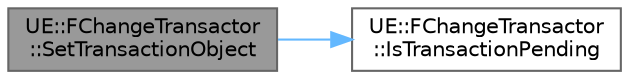 digraph "UE::FChangeTransactor::SetTransactionObject"
{
 // INTERACTIVE_SVG=YES
 // LATEX_PDF_SIZE
  bgcolor="transparent";
  edge [fontname=Helvetica,fontsize=10,labelfontname=Helvetica,labelfontsize=10];
  node [fontname=Helvetica,fontsize=10,shape=box,height=0.2,width=0.4];
  rankdir="LR";
  Node1 [id="Node000001",label="UE::FChangeTransactor\l::SetTransactionObject",height=0.2,width=0.4,color="gray40", fillcolor="grey60", style="filled", fontcolor="black",tooltip="Set the UObject instance for which to transact FChange's."];
  Node1 -> Node2 [id="edge1_Node000001_Node000002",color="steelblue1",style="solid",tooltip=" "];
  Node2 [id="Node000002",label="UE::FChangeTransactor\l::IsTransactionPending",height=0.2,width=0.4,color="grey40", fillcolor="white", style="filled",URL="$df/d29/structUE_1_1FChangeTransactor.html#a29fc532230adcceb80423522c22993d8",tooltip=" "];
}
